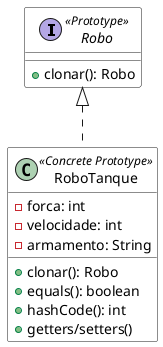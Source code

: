 @startuml
skinparam ClassBackgroundColor white
interface Robo <<Prototype>>{
    + clonar(): Robo
}

class RoboTanque <<Concrete Prototype>> implements Robo {
    - forca: int
    - velocidade: int
    - armamento: String
    + clonar(): Robo
    + equals(): boolean
    + hashCode(): int
    + getters/setters()
}
@enduml